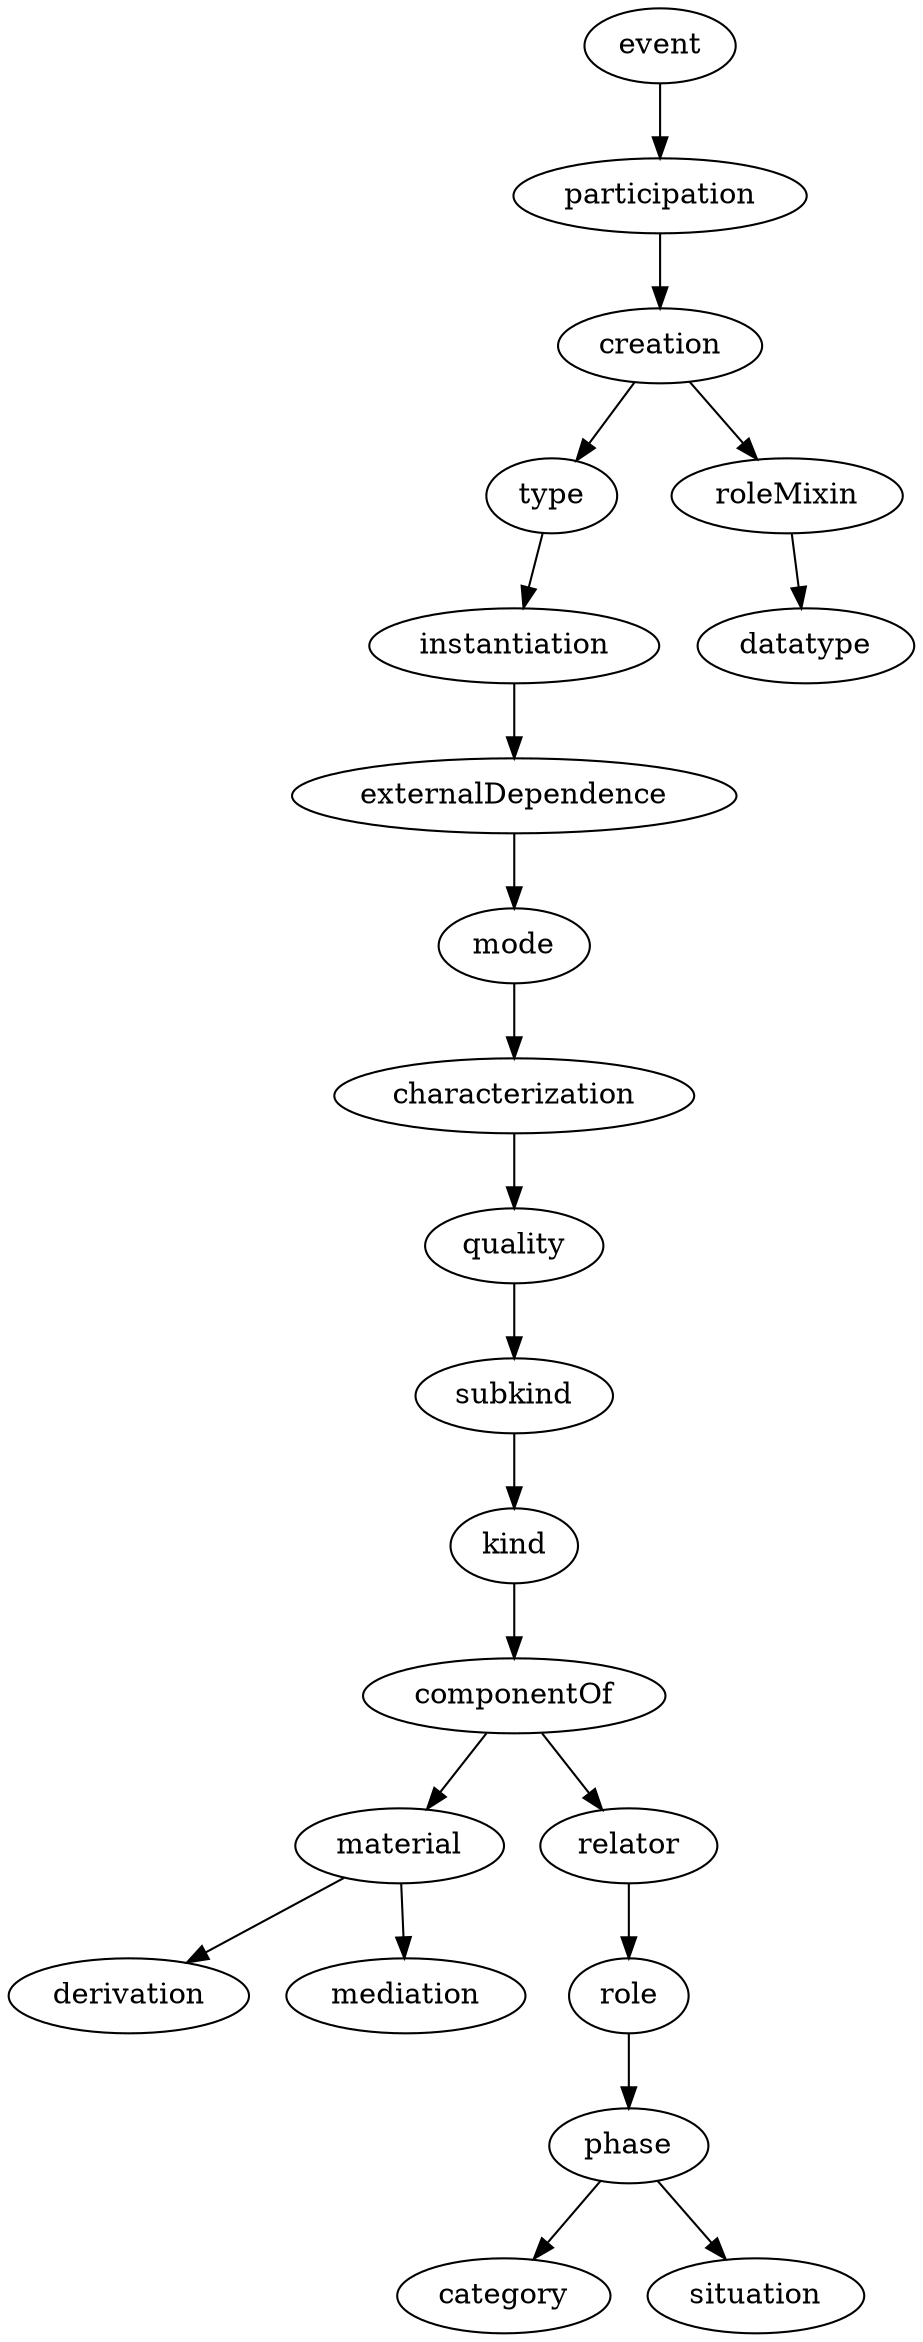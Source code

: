 strict digraph {
event;
participation;
creation;
type;
roleMixin;
instantiation;
externalDependence;
mode;
characterization;
quality;
subkind;
kind;
componentOf;
material;
relator;
derivation;
mediation;
role;
phase;
category;
situation;
datatype;
event -> participation;
participation -> creation;
creation -> type;
creation -> roleMixin;
type -> instantiation;
roleMixin -> datatype;
instantiation -> externalDependence;
externalDependence -> mode;
mode -> characterization;
characterization -> quality;
quality -> subkind;
subkind -> kind;
kind -> componentOf;
componentOf -> material;
componentOf -> relator;
material -> derivation;
material -> mediation;
relator -> role;
role -> phase;
phase -> category;
phase -> situation;
}
